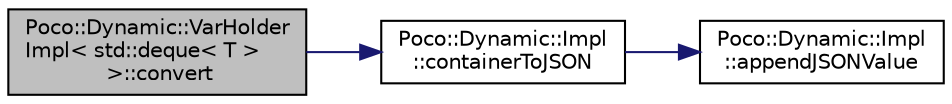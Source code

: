 digraph "Poco::Dynamic::VarHolderImpl&lt; std::deque&lt; T &gt; &gt;::convert"
{
 // LATEX_PDF_SIZE
  edge [fontname="Helvetica",fontsize="10",labelfontname="Helvetica",labelfontsize="10"];
  node [fontname="Helvetica",fontsize="10",shape=record];
  rankdir="LR";
  Node1 [label="Poco::Dynamic::VarHolder\lImpl\< std::deque\< T \>\l \>::convert",height=0.2,width=0.4,color="black", fillcolor="grey75", style="filled", fontcolor="black",tooltip=" "];
  Node1 -> Node2 [color="midnightblue",fontsize="10",style="solid"];
  Node2 [label="Poco::Dynamic::Impl\l::containerToJSON",height=0.2,width=0.4,color="black", fillcolor="white", style="filled",URL="$namespacePoco_1_1Dynamic_1_1Impl.html#a272e81509d91956380caf339e5370eb3",tooltip=" "];
  Node2 -> Node3 [color="midnightblue",fontsize="10",style="solid"];
  Node3 [label="Poco::Dynamic::Impl\l::appendJSONValue",height=0.2,width=0.4,color="black", fillcolor="white", style="filled",URL="$namespacePoco_1_1Dynamic_1_1Impl.html#a2e68353c5081150efc8e65e31ea40265",tooltip=" "];
}
